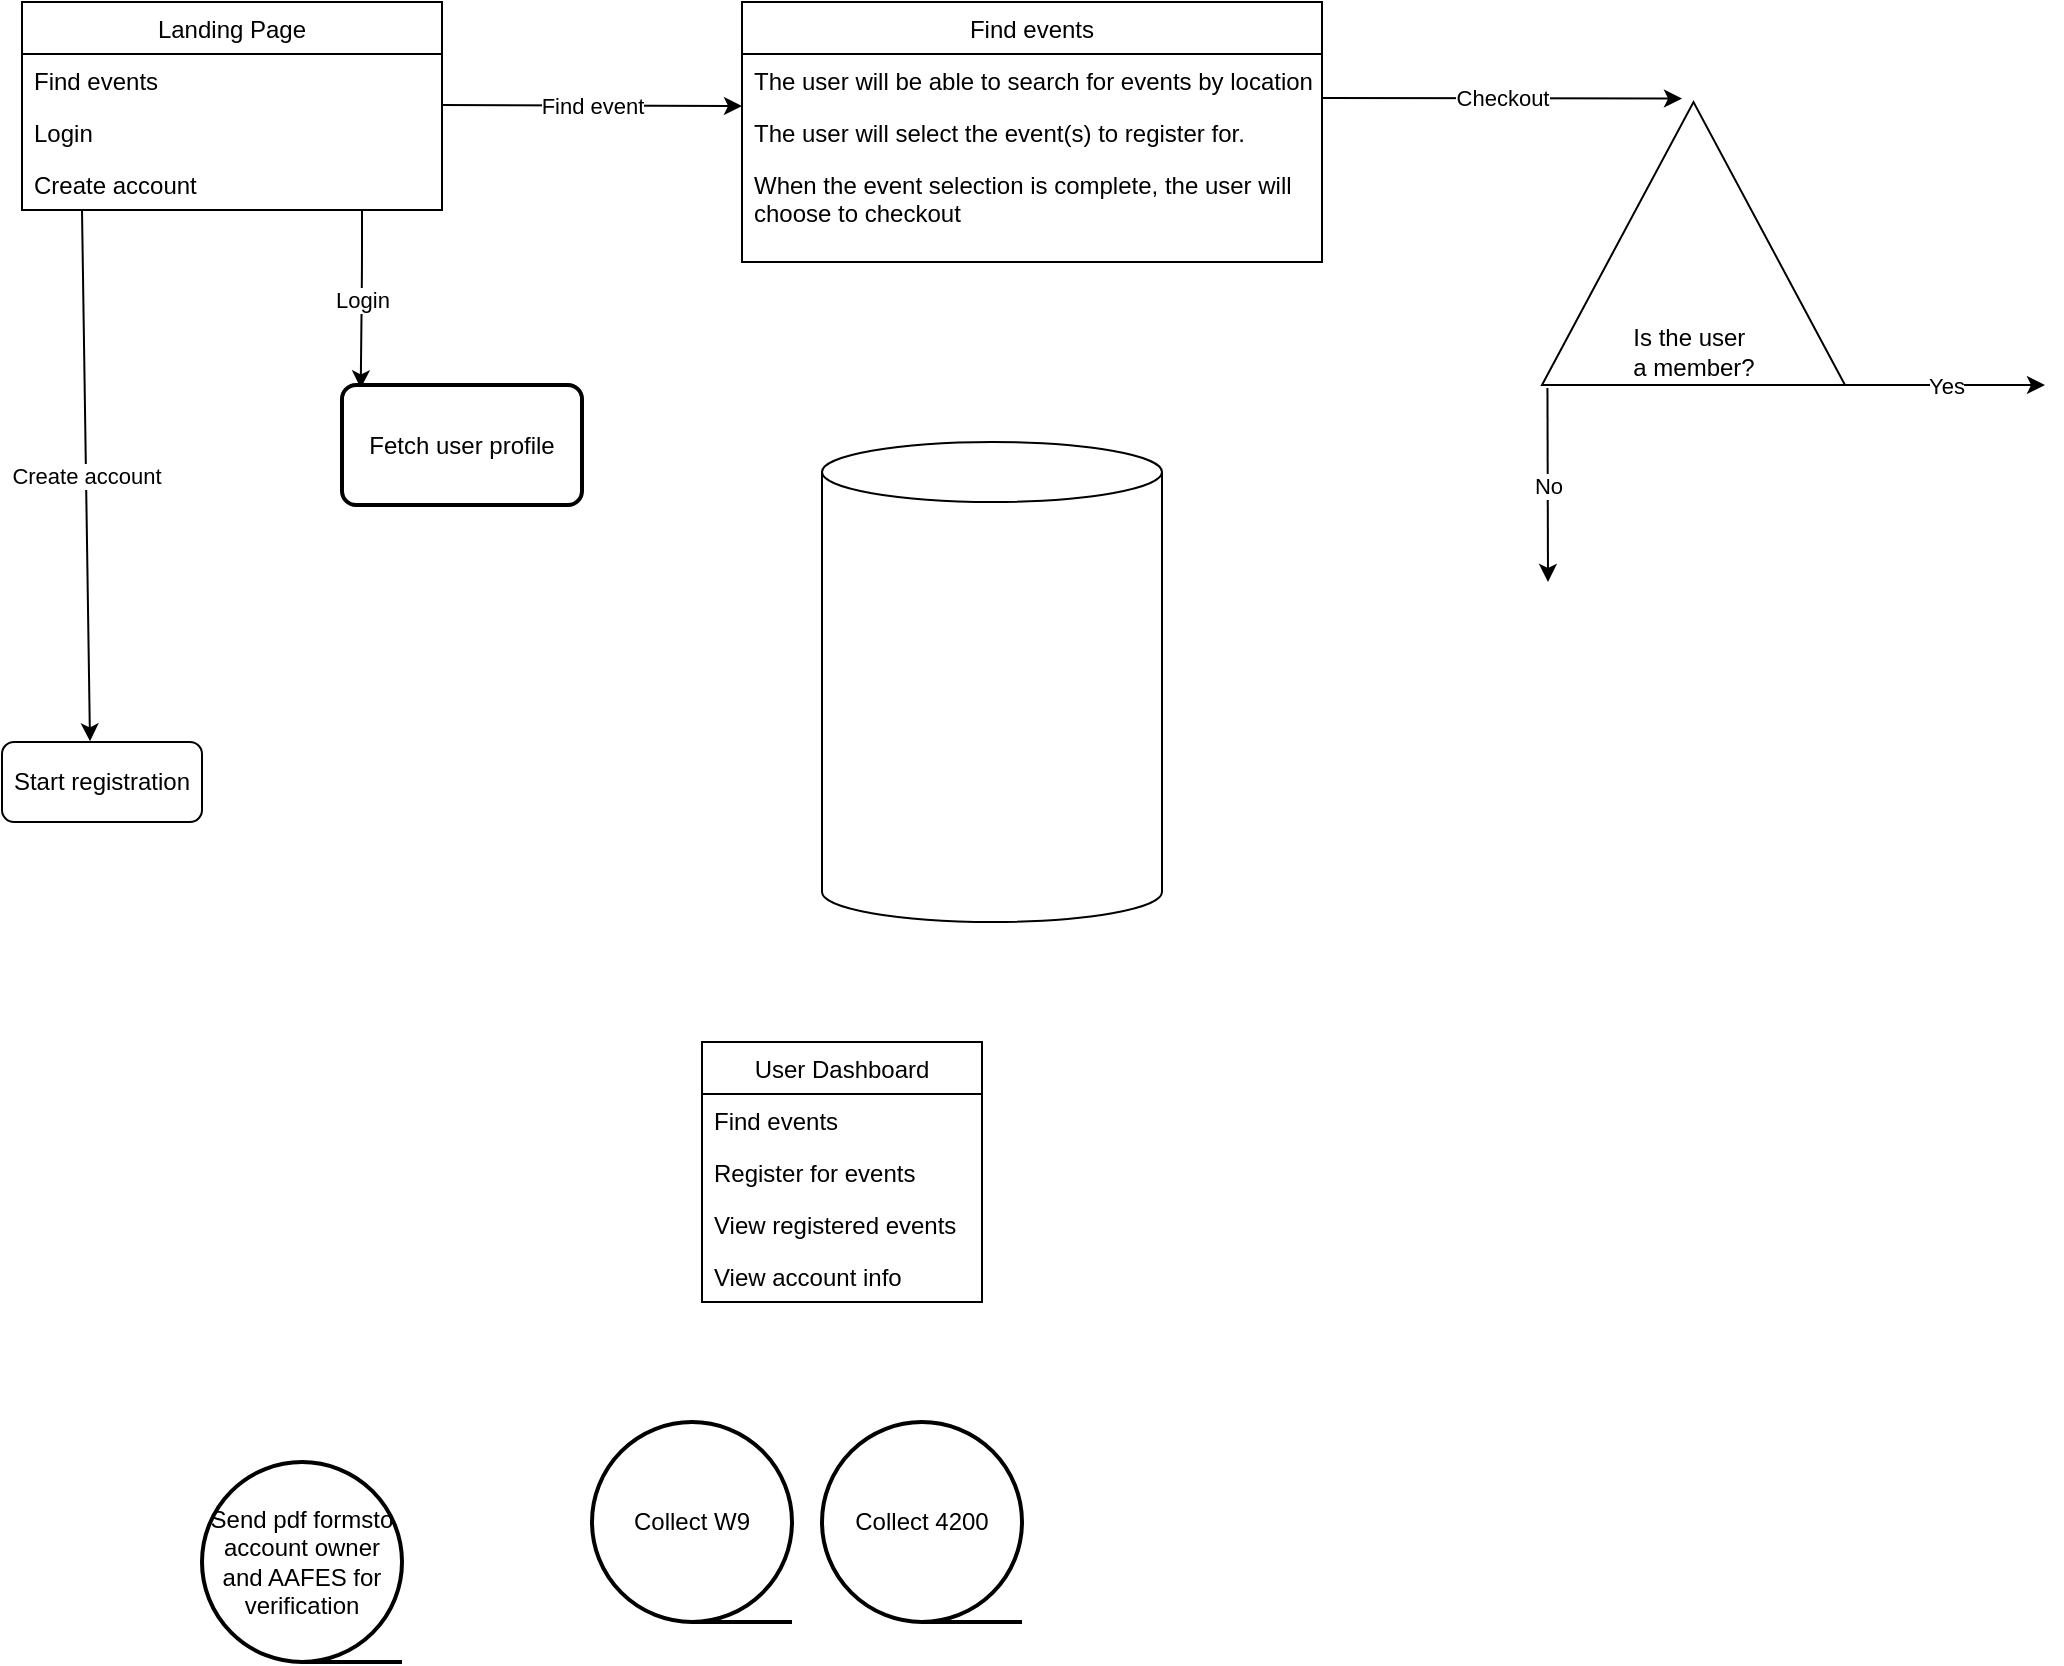 <mxfile version="14.6.12" type="github">
  <diagram id="TAQXc-Cmeh3G2Ub8K0Tv" name="Page-1">
    <mxGraphModel dx="782" dy="552" grid="1" gridSize="10" guides="1" tooltips="1" connect="1" arrows="1" fold="1" page="1" pageScale="1" pageWidth="850" pageHeight="1100" math="0" shadow="0">
      <root>
        <mxCell id="0" />
        <mxCell id="1" parent="0" />
        <mxCell id="YFrlkmjda54aX7A0Ebi0-23" value="Landing Page" style="swimlane;fontStyle=0;childLayout=stackLayout;horizontal=1;startSize=26;horizontalStack=0;resizeParent=1;resizeParentMax=0;resizeLast=0;collapsible=1;marginBottom=0;" vertex="1" parent="1">
          <mxGeometry x="40" y="60" width="210" height="104" as="geometry">
            <mxRectangle x="40" y="60" width="110" height="26" as="alternateBounds" />
          </mxGeometry>
        </mxCell>
        <mxCell id="YFrlkmjda54aX7A0Ebi0-24" value="Find events" style="text;strokeColor=none;fillColor=none;align=left;verticalAlign=top;spacingLeft=4;spacingRight=4;overflow=hidden;rotatable=0;points=[[0,0.5],[1,0.5]];portConstraint=eastwest;" vertex="1" parent="YFrlkmjda54aX7A0Ebi0-23">
          <mxGeometry y="26" width="210" height="26" as="geometry" />
        </mxCell>
        <mxCell id="YFrlkmjda54aX7A0Ebi0-25" value="Login" style="text;strokeColor=none;fillColor=none;align=left;verticalAlign=top;spacingLeft=4;spacingRight=4;overflow=hidden;rotatable=0;points=[[0,0.5],[1,0.5]];portConstraint=eastwest;" vertex="1" parent="YFrlkmjda54aX7A0Ebi0-23">
          <mxGeometry y="52" width="210" height="26" as="geometry" />
        </mxCell>
        <mxCell id="YFrlkmjda54aX7A0Ebi0-26" value="Create account" style="text;strokeColor=none;fillColor=none;align=left;verticalAlign=top;spacingLeft=4;spacingRight=4;overflow=hidden;rotatable=0;points=[[0,0.5],[1,0.5]];portConstraint=eastwest;" vertex="1" parent="YFrlkmjda54aX7A0Ebi0-23">
          <mxGeometry y="78" width="210" height="26" as="geometry" />
        </mxCell>
        <mxCell id="YFrlkmjda54aX7A0Ebi0-31" value="" style="endArrow=classic;html=1;entryX=0.078;entryY=0.028;entryDx=0;entryDy=0;entryPerimeter=0;" edge="1" parent="1" target="YFrlkmjda54aX7A0Ebi0-67">
          <mxGeometry relative="1" as="geometry">
            <mxPoint x="210" y="164" as="sourcePoint" />
            <mxPoint x="210" y="280" as="targetPoint" />
            <Array as="points">
              <mxPoint x="210" y="194" />
            </Array>
          </mxGeometry>
        </mxCell>
        <mxCell id="YFrlkmjda54aX7A0Ebi0-32" value="Login&lt;span style=&quot;color: rgba(0 , 0 , 0 , 0) ; font-family: monospace ; font-size: 0px ; background-color: rgb(248 , 249 , 250)&quot;&gt;%3CmxGraphModel%3E%3Croot%3E%3CmxCell%20id%3D%220%22%2F%3E%3CmxCell%20id%3D%221%22%20parent%3D%220%22%2F%3E%3CmxCell%20id%3D%222%22%20value%3D%22%22%20style%3D%22endArrow%3Dclassic%3Bhtml%3D1%3B%22%20edge%3D%221%22%20parent%3D%221%22%3E%3CmxGeometry%20width%3D%2250%22%20height%3D%2250%22%20relative%3D%221%22%20as%3D%22geometry%22%3E%3CmxPoint%20x%3D%22250%22%20y%3D%22164%22%20as%3D%22sourcePoint%22%2F%3E%3CmxPoint%20x%3D%22310%22%20y%3D%22164%22%20as%3D%22targetPoint%22%2F%3E%3C%2FmxGeometry%3E%3C%2FmxCell%3E%3C%2Froot%3E%3C%2FmxGraphModel%3E&lt;/span&gt;" style="edgeLabel;resizable=0;html=1;align=center;verticalAlign=middle;" connectable="0" vertex="1" parent="YFrlkmjda54aX7A0Ebi0-31">
          <mxGeometry relative="1" as="geometry" />
        </mxCell>
        <mxCell id="YFrlkmjda54aX7A0Ebi0-33" value="" style="endArrow=classic;html=1;entryX=0.44;entryY=-0.008;entryDx=0;entryDy=0;entryPerimeter=0;" edge="1" parent="1" target="YFrlkmjda54aX7A0Ebi0-69">
          <mxGeometry relative="1" as="geometry">
            <mxPoint x="70" y="164" as="sourcePoint" />
            <mxPoint x="80" y="430" as="targetPoint" />
          </mxGeometry>
        </mxCell>
        <mxCell id="YFrlkmjda54aX7A0Ebi0-34" value="Create account" style="edgeLabel;resizable=0;html=1;align=center;verticalAlign=middle;" connectable="0" vertex="1" parent="YFrlkmjda54aX7A0Ebi0-33">
          <mxGeometry relative="1" as="geometry" />
        </mxCell>
        <mxCell id="YFrlkmjda54aX7A0Ebi0-35" value="Find event" style="endArrow=classic;html=1;" edge="1" parent="1">
          <mxGeometry relative="1" as="geometry">
            <mxPoint x="250" y="111.5" as="sourcePoint" />
            <mxPoint x="400" y="112" as="targetPoint" />
          </mxGeometry>
        </mxCell>
        <mxCell id="YFrlkmjda54aX7A0Ebi0-51" value="Find events" style="swimlane;fontStyle=0;childLayout=stackLayout;horizontal=1;startSize=26;horizontalStack=0;resizeParent=1;resizeParentMax=0;resizeLast=0;collapsible=1;marginBottom=0;" vertex="1" parent="1">
          <mxGeometry x="400" y="60" width="290" height="130" as="geometry" />
        </mxCell>
        <mxCell id="YFrlkmjda54aX7A0Ebi0-52" value="The user will be able to search for events by location" style="text;strokeColor=none;fillColor=none;align=left;verticalAlign=top;spacingLeft=4;spacingRight=4;overflow=hidden;rotatable=0;points=[[0,0.5],[1,0.5]];portConstraint=eastwest;" vertex="1" parent="YFrlkmjda54aX7A0Ebi0-51">
          <mxGeometry y="26" width="290" height="26" as="geometry" />
        </mxCell>
        <mxCell id="YFrlkmjda54aX7A0Ebi0-53" value="The user will select the event(s) to register for." style="text;strokeColor=none;fillColor=none;align=left;verticalAlign=top;spacingLeft=4;spacingRight=4;overflow=hidden;rotatable=0;points=[[0,0.5],[1,0.5]];portConstraint=eastwest;" vertex="1" parent="YFrlkmjda54aX7A0Ebi0-51">
          <mxGeometry y="52" width="290" height="26" as="geometry" />
        </mxCell>
        <mxCell id="YFrlkmjda54aX7A0Ebi0-54" value="When the event selection is complete, the user will &#xa;choose to checkout" style="text;strokeColor=none;fillColor=none;align=left;verticalAlign=top;spacingLeft=4;spacingRight=4;overflow=hidden;rotatable=0;points=[[0,0.5],[1,0.5]];portConstraint=eastwest;" vertex="1" parent="YFrlkmjda54aX7A0Ebi0-51">
          <mxGeometry y="78" width="290" height="52" as="geometry" />
        </mxCell>
        <mxCell id="YFrlkmjda54aX7A0Ebi0-56" value="Checkout" style="endArrow=classic;html=1;entryX=1.012;entryY=0.462;entryDx=0;entryDy=0;entryPerimeter=0;" edge="1" parent="1" target="YFrlkmjda54aX7A0Ebi0-58">
          <mxGeometry relative="1" as="geometry">
            <mxPoint x="690" y="108" as="sourcePoint" />
            <mxPoint x="790" y="111.5" as="targetPoint" />
          </mxGeometry>
        </mxCell>
        <mxCell id="YFrlkmjda54aX7A0Ebi0-58" value="&lt;div style=&quot;text-align: justify&quot;&gt;&lt;span&gt;I&lt;/span&gt;&lt;span&gt;s the user&lt;/span&gt;&lt;br&gt;&lt;/div&gt;&lt;div style=&quot;text-align: justify&quot;&gt;a member?&lt;/div&gt;&lt;div style=&quot;text-align: justify&quot;&gt;&lt;/div&gt;" style="triangle;whiteSpace=wrap;html=1;direction=north;verticalAlign=bottom;" vertex="1" parent="1">
          <mxGeometry x="800" y="110" width="151.5" height="141.5" as="geometry" />
        </mxCell>
        <mxCell id="YFrlkmjda54aX7A0Ebi0-59" value="" style="endArrow=classic;html=1;exitX=-0.011;exitY=0.018;exitDx=0;exitDy=0;exitPerimeter=0;" edge="1" parent="1" source="YFrlkmjda54aX7A0Ebi0-58">
          <mxGeometry relative="1" as="geometry">
            <mxPoint x="800" y="290" as="sourcePoint" />
            <mxPoint x="803" y="350" as="targetPoint" />
            <Array as="points" />
          </mxGeometry>
        </mxCell>
        <mxCell id="YFrlkmjda54aX7A0Ebi0-60" value="No" style="edgeLabel;resizable=0;html=1;align=center;verticalAlign=middle;" connectable="0" vertex="1" parent="YFrlkmjda54aX7A0Ebi0-59">
          <mxGeometry relative="1" as="geometry" />
        </mxCell>
        <mxCell id="YFrlkmjda54aX7A0Ebi0-61" value="Yes" style="endArrow=classic;html=1;" edge="1" parent="1">
          <mxGeometry relative="1" as="geometry">
            <mxPoint x="951.5" y="251.5" as="sourcePoint" />
            <mxPoint x="1051.5" y="251.5" as="targetPoint" />
          </mxGeometry>
        </mxCell>
        <mxCell id="YFrlkmjda54aX7A0Ebi0-63" value="" style="shape=cylinder3;whiteSpace=wrap;html=1;boundedLbl=1;backgroundOutline=1;size=15;" vertex="1" parent="1">
          <mxGeometry x="440" y="280" width="170" height="240" as="geometry" />
        </mxCell>
        <mxCell id="YFrlkmjda54aX7A0Ebi0-67" value="Fetch user profile" style="rounded=1;whiteSpace=wrap;html=1;absoluteArcSize=1;arcSize=14;strokeWidth=2;" vertex="1" parent="1">
          <mxGeometry x="200" y="251.5" width="120" height="60" as="geometry" />
        </mxCell>
        <mxCell id="YFrlkmjda54aX7A0Ebi0-69" value="Start registration" style="rounded=1;whiteSpace=wrap;html=1;" vertex="1" parent="1">
          <mxGeometry x="30" y="430" width="100" height="40" as="geometry" />
        </mxCell>
        <mxCell id="YFrlkmjda54aX7A0Ebi0-72" value="User Dashboard" style="swimlane;fontStyle=0;childLayout=stackLayout;horizontal=1;startSize=26;horizontalStack=0;resizeParent=1;resizeParentMax=0;resizeLast=0;collapsible=1;marginBottom=0;" vertex="1" parent="1">
          <mxGeometry x="380" y="580" width="140" height="130" as="geometry" />
        </mxCell>
        <mxCell id="YFrlkmjda54aX7A0Ebi0-76" value="Find events" style="text;strokeColor=none;fillColor=none;align=left;verticalAlign=top;spacingLeft=4;spacingRight=4;overflow=hidden;rotatable=0;points=[[0,0.5],[1,0.5]];portConstraint=eastwest;" vertex="1" parent="YFrlkmjda54aX7A0Ebi0-72">
          <mxGeometry y="26" width="140" height="26" as="geometry" />
        </mxCell>
        <mxCell id="YFrlkmjda54aX7A0Ebi0-73" value="Register for events" style="text;strokeColor=none;fillColor=none;align=left;verticalAlign=top;spacingLeft=4;spacingRight=4;overflow=hidden;rotatable=0;points=[[0,0.5],[1,0.5]];portConstraint=eastwest;" vertex="1" parent="YFrlkmjda54aX7A0Ebi0-72">
          <mxGeometry y="52" width="140" height="26" as="geometry" />
        </mxCell>
        <mxCell id="YFrlkmjda54aX7A0Ebi0-74" value="View registered events" style="text;strokeColor=none;fillColor=none;align=left;verticalAlign=top;spacingLeft=4;spacingRight=4;overflow=hidden;rotatable=0;points=[[0,0.5],[1,0.5]];portConstraint=eastwest;" vertex="1" parent="YFrlkmjda54aX7A0Ebi0-72">
          <mxGeometry y="78" width="140" height="26" as="geometry" />
        </mxCell>
        <mxCell id="YFrlkmjda54aX7A0Ebi0-75" value="View account info" style="text;strokeColor=none;fillColor=none;align=left;verticalAlign=top;spacingLeft=4;spacingRight=4;overflow=hidden;rotatable=0;points=[[0,0.5],[1,0.5]];portConstraint=eastwest;" vertex="1" parent="YFrlkmjda54aX7A0Ebi0-72">
          <mxGeometry y="104" width="140" height="26" as="geometry" />
        </mxCell>
        <mxCell id="YFrlkmjda54aX7A0Ebi0-77" value="Collect W9" style="strokeWidth=2;html=1;shape=mxgraph.flowchart.sequential_data;whiteSpace=wrap;" vertex="1" parent="1">
          <mxGeometry x="325" y="770" width="100" height="100" as="geometry" />
        </mxCell>
        <mxCell id="YFrlkmjda54aX7A0Ebi0-78" value="Collect 4200" style="strokeWidth=2;html=1;shape=mxgraph.flowchart.sequential_data;whiteSpace=wrap;" vertex="1" parent="1">
          <mxGeometry x="440" y="770" width="100" height="100" as="geometry" />
        </mxCell>
        <mxCell id="YFrlkmjda54aX7A0Ebi0-79" value="Send pdf formsto account owner and AAFES for verification" style="strokeWidth=2;html=1;shape=mxgraph.flowchart.sequential_data;whiteSpace=wrap;" vertex="1" parent="1">
          <mxGeometry x="130" y="790" width="100" height="100" as="geometry" />
        </mxCell>
      </root>
    </mxGraphModel>
  </diagram>
</mxfile>
